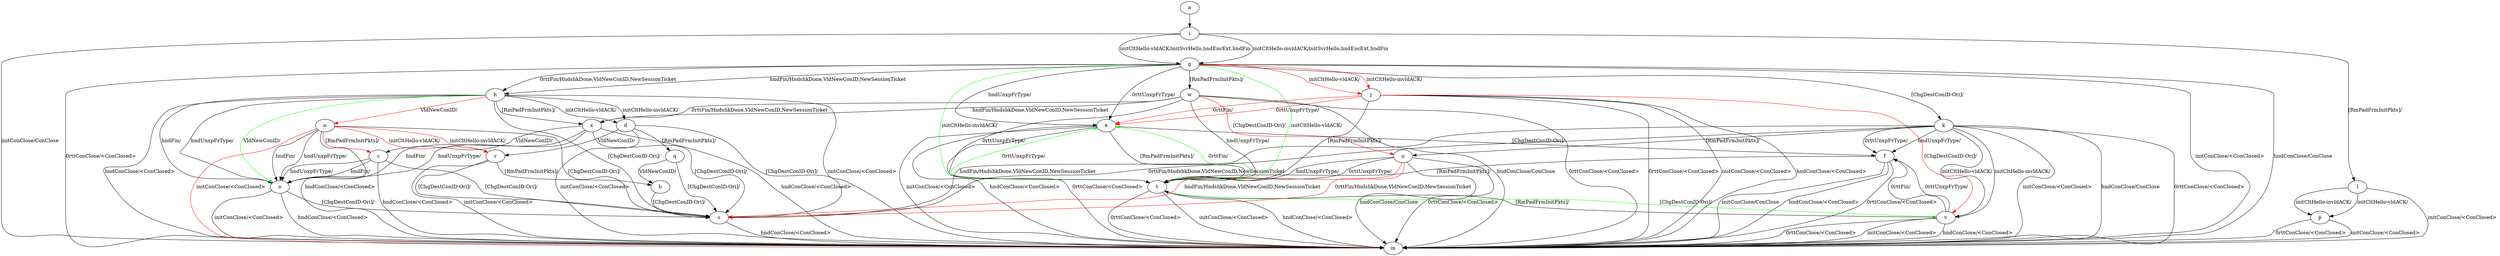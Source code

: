 digraph "" {
	a -> i	[key=0];
	b -> s	[key=0,
		label="[ChgDestConID-Ori]/ "];
	c -> m	[key=0,
		label="hndConClose/<ConClosed> "];
	c -> o	[key=0,
		label="hndFin/ "];
	c -> o	[key=1,
		label="hndUnxpFrType/ "];
	c -> s	[key=0,
		label="[ChgDestConID-Ori]/ "];
	d -> m	[key=0,
		label="initConClose/<ConClosed> "];
	d -> q	[key=0,
		label="[RmPadFrmInitPkts]/ "];
	d -> r	[key=0,
		label="VldNewConID/ "];
	d -> s	[key=0,
		label="[ChgDestConID-Ori]/ "];
	e -> f	[key=0,
		label="[ChgDestConID-Ori]/ "];
	e -> m	[key=0,
		label="initConClose/<ConClosed> "];
	e -> m	[key=1,
		label="hndConClose/<ConClosed> "];
	e -> m	[key=2,
		label="0rttConClose/<ConClosed> "];
	e -> t	[key=0,
		label="[RmPadFrmInitPkts]/ "];
	f -> m	[key=0,
		label="initConClose/ConClose "];
	f -> m	[key=1,
		label="hndConClose/<ConClosed> "];
	f -> m	[key=2,
		label="0rttConClose/<ConClosed> "];
	f -> t	[key=0,
		label="[RmPadFrmInitPkts]/ "];
	g -> e	[key=0,
		label="hndUnxpFrType/ "];
	g -> e	[key=1,
		label="0rttUnxpFrType/ "];
	g -> h	[key=0,
		label="hndFin/HndshkDone,VldNewConID,NewSessionTicket "];
	g -> h	[key=1,
		label="0rttFin/HndshkDone,VldNewConID,NewSessionTicket "];
	g -> j	[key=0,
		color=red,
		label="initCltHello-vldACK/ "];
	g -> j	[key=1,
		color=red,
		label="initCltHello-invldACK/ "];
	g -> k	[key=0,
		label="[ChgDestConID-Ori]/ "];
	g -> m	[key=0,
		label="initConClose/<ConClosed> "];
	g -> m	[key=1,
		label="hndConClose/ConClose "];
	g -> m	[key=2,
		label="0rttConClose/<ConClosed> "];
	g -> t	[key=0,
		color=green,
		label="initCltHello-vldACK/ "];
	g -> t	[key=1,
		color=green,
		label="initCltHello-invldACK/ "];
	g -> w	[key=0,
		label="[RmPadFrmInitPkts]/ "];
	h -> d	[key=0,
		label="initCltHello-vldACK/ "];
	h -> d	[key=1,
		label="initCltHello-invldACK/ "];
	h -> m	[key=0,
		label="initConClose/<ConClosed> "];
	h -> m	[key=1,
		label="hndConClose/<ConClosed> "];
	h -> n	[key=0,
		color=red,
		label="VldNewConID/ "];
	h -> o	[key=0,
		label="hndFin/ "];
	h -> o	[key=1,
		label="hndUnxpFrType/ "];
	h -> o	[key=2,
		color=green,
		label="VldNewConID/ "];
	h -> s	[key=0,
		label="[ChgDestConID-Ori]/ "];
	h -> x	[key=0,
		label="[RmPadFrmInitPkts]/ "];
	i -> g	[key=0,
		label="initCltHello-vldACK/initSvrHello,hndEncExt,hndFin "];
	i -> g	[key=1,
		label="initCltHello-invldACK/initSvrHello,hndEncExt,hndFin "];
	i -> l	[key=0,
		label="[RmPadFrmInitPkts]/ "];
	i -> m	[key=0,
		label="initConClose/ConClose "];
	j -> e	[key=0,
		color=red,
		label="0rttFin/ "];
	j -> e	[key=1,
		color=red,
		label="0rttUnxpFrType/ "];
	j -> m	[key=0,
		label="initConClose/<ConClosed> "];
	j -> m	[key=1,
		label="hndConClose/<ConClosed> "];
	j -> m	[key=2,
		label="0rttConClose/<ConClosed> "];
	j -> t	[key=0,
		label="[RmPadFrmInitPkts]/ "];
	j -> v	[key=0,
		color=red,
		label="[ChgDestConID-Ori]/ "];
	k -> f	[key=0,
		label="hndUnxpFrType/ "];
	k -> f	[key=1,
		label="0rttUnxpFrType/ "];
	k -> m	[key=0,
		label="initConClose/<ConClosed> "];
	k -> m	[key=1,
		label="hndConClose/ConClose "];
	k -> m	[key=2,
		label="0rttConClose/<ConClosed> "];
	k -> s	[key=0,
		label="hndFin/HndshkDone,VldNewConID,NewSessionTicket "];
	k -> s	[key=1,
		label="0rttFin/HndshkDone,VldNewConID,NewSessionTicket "];
	k -> u	[key=0,
		label="[RmPadFrmInitPkts]/ "];
	k -> v	[key=0,
		label="initCltHello-vldACK/ "];
	k -> v	[key=1,
		label="initCltHello-invldACK/ "];
	l -> m	[key=0,
		label="initConClose/<ConClosed> "];
	l -> p	[key=0,
		label="initCltHello-vldACK/ "];
	l -> p	[key=1,
		label="initCltHello-invldACK/ "];
	n -> c	[key=0,
		color=red,
		label="[RmPadFrmInitPkts]/ "];
	n -> m	[key=0,
		label="hndConClose/<ConClosed> "];
	n -> m	[key=1,
		color=red,
		label="initConClose/<ConClosed> "];
	n -> o	[key=0,
		label="hndFin/ "];
	n -> o	[key=1,
		label="hndUnxpFrType/ "];
	n -> r	[key=0,
		color=red,
		label="initCltHello-vldACK/ "];
	n -> r	[key=1,
		color=red,
		label="initCltHello-invldACK/ "];
	n -> s	[key=0,
		label="[ChgDestConID-Ori]/ "];
	o -> m	[key=0,
		label="initConClose/<ConClosed> "];
	o -> m	[key=1,
		label="hndConClose/<ConClosed> "];
	o -> s	[key=0,
		label="[ChgDestConID-Ori]/ "];
	p -> m	[key=0,
		label="initConClose/<ConClosed> "];
	p -> m	[key=1,
		label="0rttConClose/<ConClosed> "];
	q -> b	[key=0,
		label="VldNewConID/ "];
	q -> s	[key=0,
		label="[ChgDestConID-Ori]/ "];
	r -> b	[key=0,
		label="[RmPadFrmInitPkts]/ "];
	r -> m	[key=0,
		label="initConClose/<ConClosed> "];
	r -> s	[key=0,
		label="[ChgDestConID-Ori]/ "];
	s -> m	[key=0,
		label="hndConClose/<ConClosed> "];
	t -> e	[key=0,
		color=green,
		label="0rttFin/ "];
	t -> e	[key=1,
		color=green,
		label="0rttUnxpFrType/ "];
	t -> m	[key=0,
		label="initConClose/<ConClosed> "];
	t -> m	[key=1,
		label="hndConClose/<ConClosed> "];
	t -> m	[key=2,
		label="0rttConClose/<ConClosed> "];
	t -> v	[key=0,
		color=green,
		label="[ChgDestConID-Ori]/ "];
	u -> m	[key=0,
		label="hndConClose/ConClose "];
	u -> m	[key=1,
		label="0rttConClose/<ConClosed> "];
	u -> s	[key=0,
		color=red,
		label="hndFin/HndshkDone,VldNewConID,NewSessionTicket "];
	u -> s	[key=1,
		color=red,
		label="0rttFin/HndshkDone,VldNewConID,NewSessionTicket "];
	u -> t	[key=0,
		label="hndUnxpFrType/ "];
	u -> t	[key=1,
		label="0rttUnxpFrType/ "];
	v -> f	[key=0,
		label="0rttFin/ "];
	v -> f	[key=1,
		label="0rttUnxpFrType/ "];
	v -> m	[key=0,
		label="initConClose/<ConClosed> "];
	v -> m	[key=1,
		label="hndConClose/<ConClosed> "];
	v -> m	[key=2,
		label="0rttConClose/<ConClosed> "];
	v -> t	[key=0,
		label="[RmPadFrmInitPkts]/ "];
	w -> m	[key=0,
		label="hndConClose/ConClose "];
	w -> m	[key=1,
		label="0rttConClose/<ConClosed> "];
	w -> t	[key=0,
		label="hndUnxpFrType/ "];
	w -> t	[key=1,
		label="0rttUnxpFrType/ "];
	w -> u	[key=0,
		color=red,
		label="[ChgDestConID-Ori]/ "];
	w -> x	[key=0,
		label="hndFin/HndshkDone,VldNewConID,NewSessionTicket "];
	w -> x	[key=1,
		label="0rttFin/HndshkDone,VldNewConID,NewSessionTicket "];
	x -> c	[key=0,
		label="VldNewConID/ "];
	x -> m	[key=0,
		label="hndConClose/<ConClosed> "];
	x -> o	[key=0,
		label="hndFin/ "];
	x -> o	[key=1,
		label="hndUnxpFrType/ "];
	x -> s	[key=0,
		label="[ChgDestConID-Ori]/ "];
}
